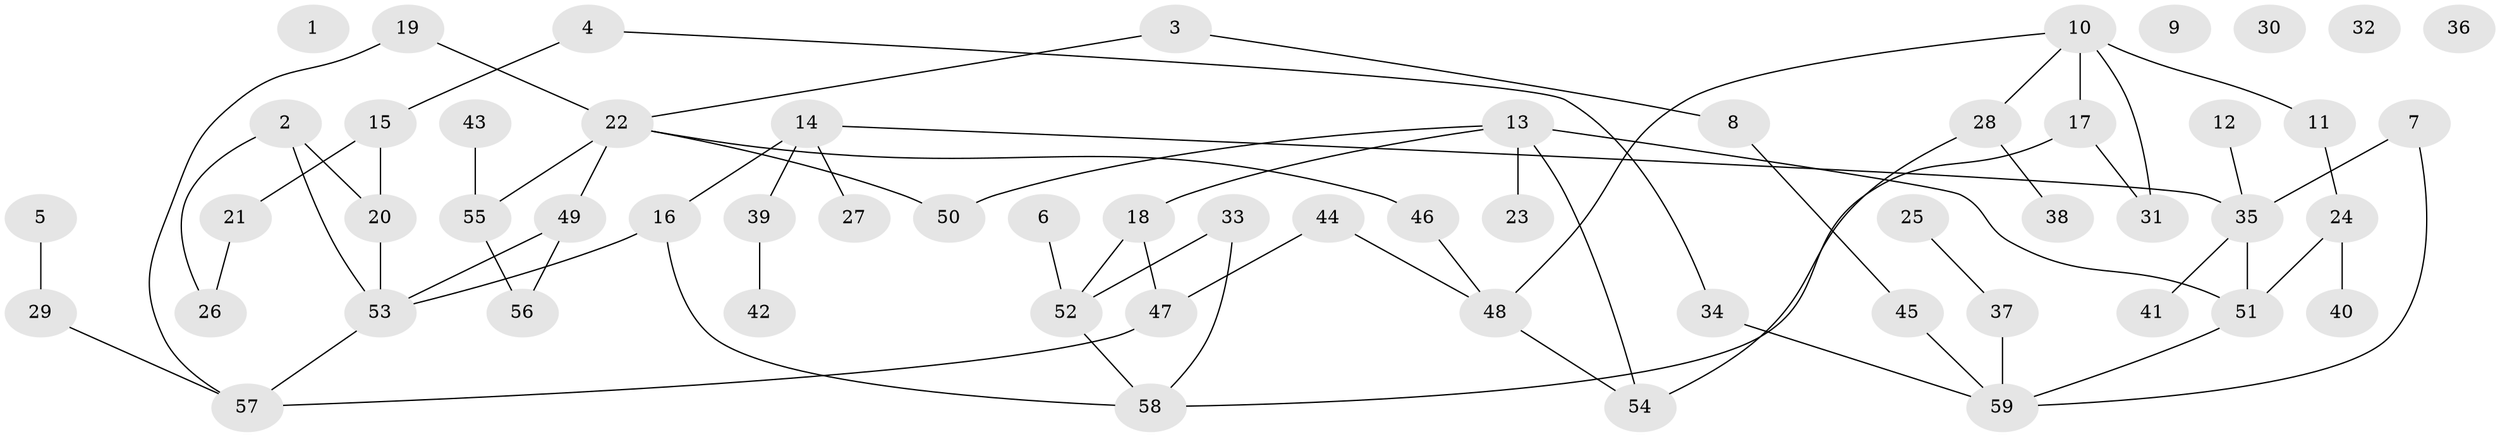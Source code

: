 // Generated by graph-tools (version 1.1) at 2025/40/03/09/25 04:40:03]
// undirected, 59 vertices, 70 edges
graph export_dot {
graph [start="1"]
  node [color=gray90,style=filled];
  1;
  2;
  3;
  4;
  5;
  6;
  7;
  8;
  9;
  10;
  11;
  12;
  13;
  14;
  15;
  16;
  17;
  18;
  19;
  20;
  21;
  22;
  23;
  24;
  25;
  26;
  27;
  28;
  29;
  30;
  31;
  32;
  33;
  34;
  35;
  36;
  37;
  38;
  39;
  40;
  41;
  42;
  43;
  44;
  45;
  46;
  47;
  48;
  49;
  50;
  51;
  52;
  53;
  54;
  55;
  56;
  57;
  58;
  59;
  2 -- 20;
  2 -- 26;
  2 -- 53;
  3 -- 8;
  3 -- 22;
  4 -- 15;
  4 -- 34;
  5 -- 29;
  6 -- 52;
  7 -- 35;
  7 -- 59;
  8 -- 45;
  10 -- 11;
  10 -- 17;
  10 -- 28;
  10 -- 31;
  10 -- 48;
  11 -- 24;
  12 -- 35;
  13 -- 18;
  13 -- 23;
  13 -- 50;
  13 -- 51;
  13 -- 54;
  14 -- 16;
  14 -- 27;
  14 -- 35;
  14 -- 39;
  15 -- 20;
  15 -- 21;
  16 -- 53;
  16 -- 58;
  17 -- 31;
  17 -- 58;
  18 -- 47;
  18 -- 52;
  19 -- 22;
  19 -- 57;
  20 -- 53;
  21 -- 26;
  22 -- 46;
  22 -- 49;
  22 -- 50;
  22 -- 55;
  24 -- 40;
  24 -- 51;
  25 -- 37;
  28 -- 38;
  28 -- 54;
  29 -- 57;
  33 -- 52;
  33 -- 58;
  34 -- 59;
  35 -- 41;
  35 -- 51;
  37 -- 59;
  39 -- 42;
  43 -- 55;
  44 -- 47;
  44 -- 48;
  45 -- 59;
  46 -- 48;
  47 -- 57;
  48 -- 54;
  49 -- 53;
  49 -- 56;
  51 -- 59;
  52 -- 58;
  53 -- 57;
  55 -- 56;
}
